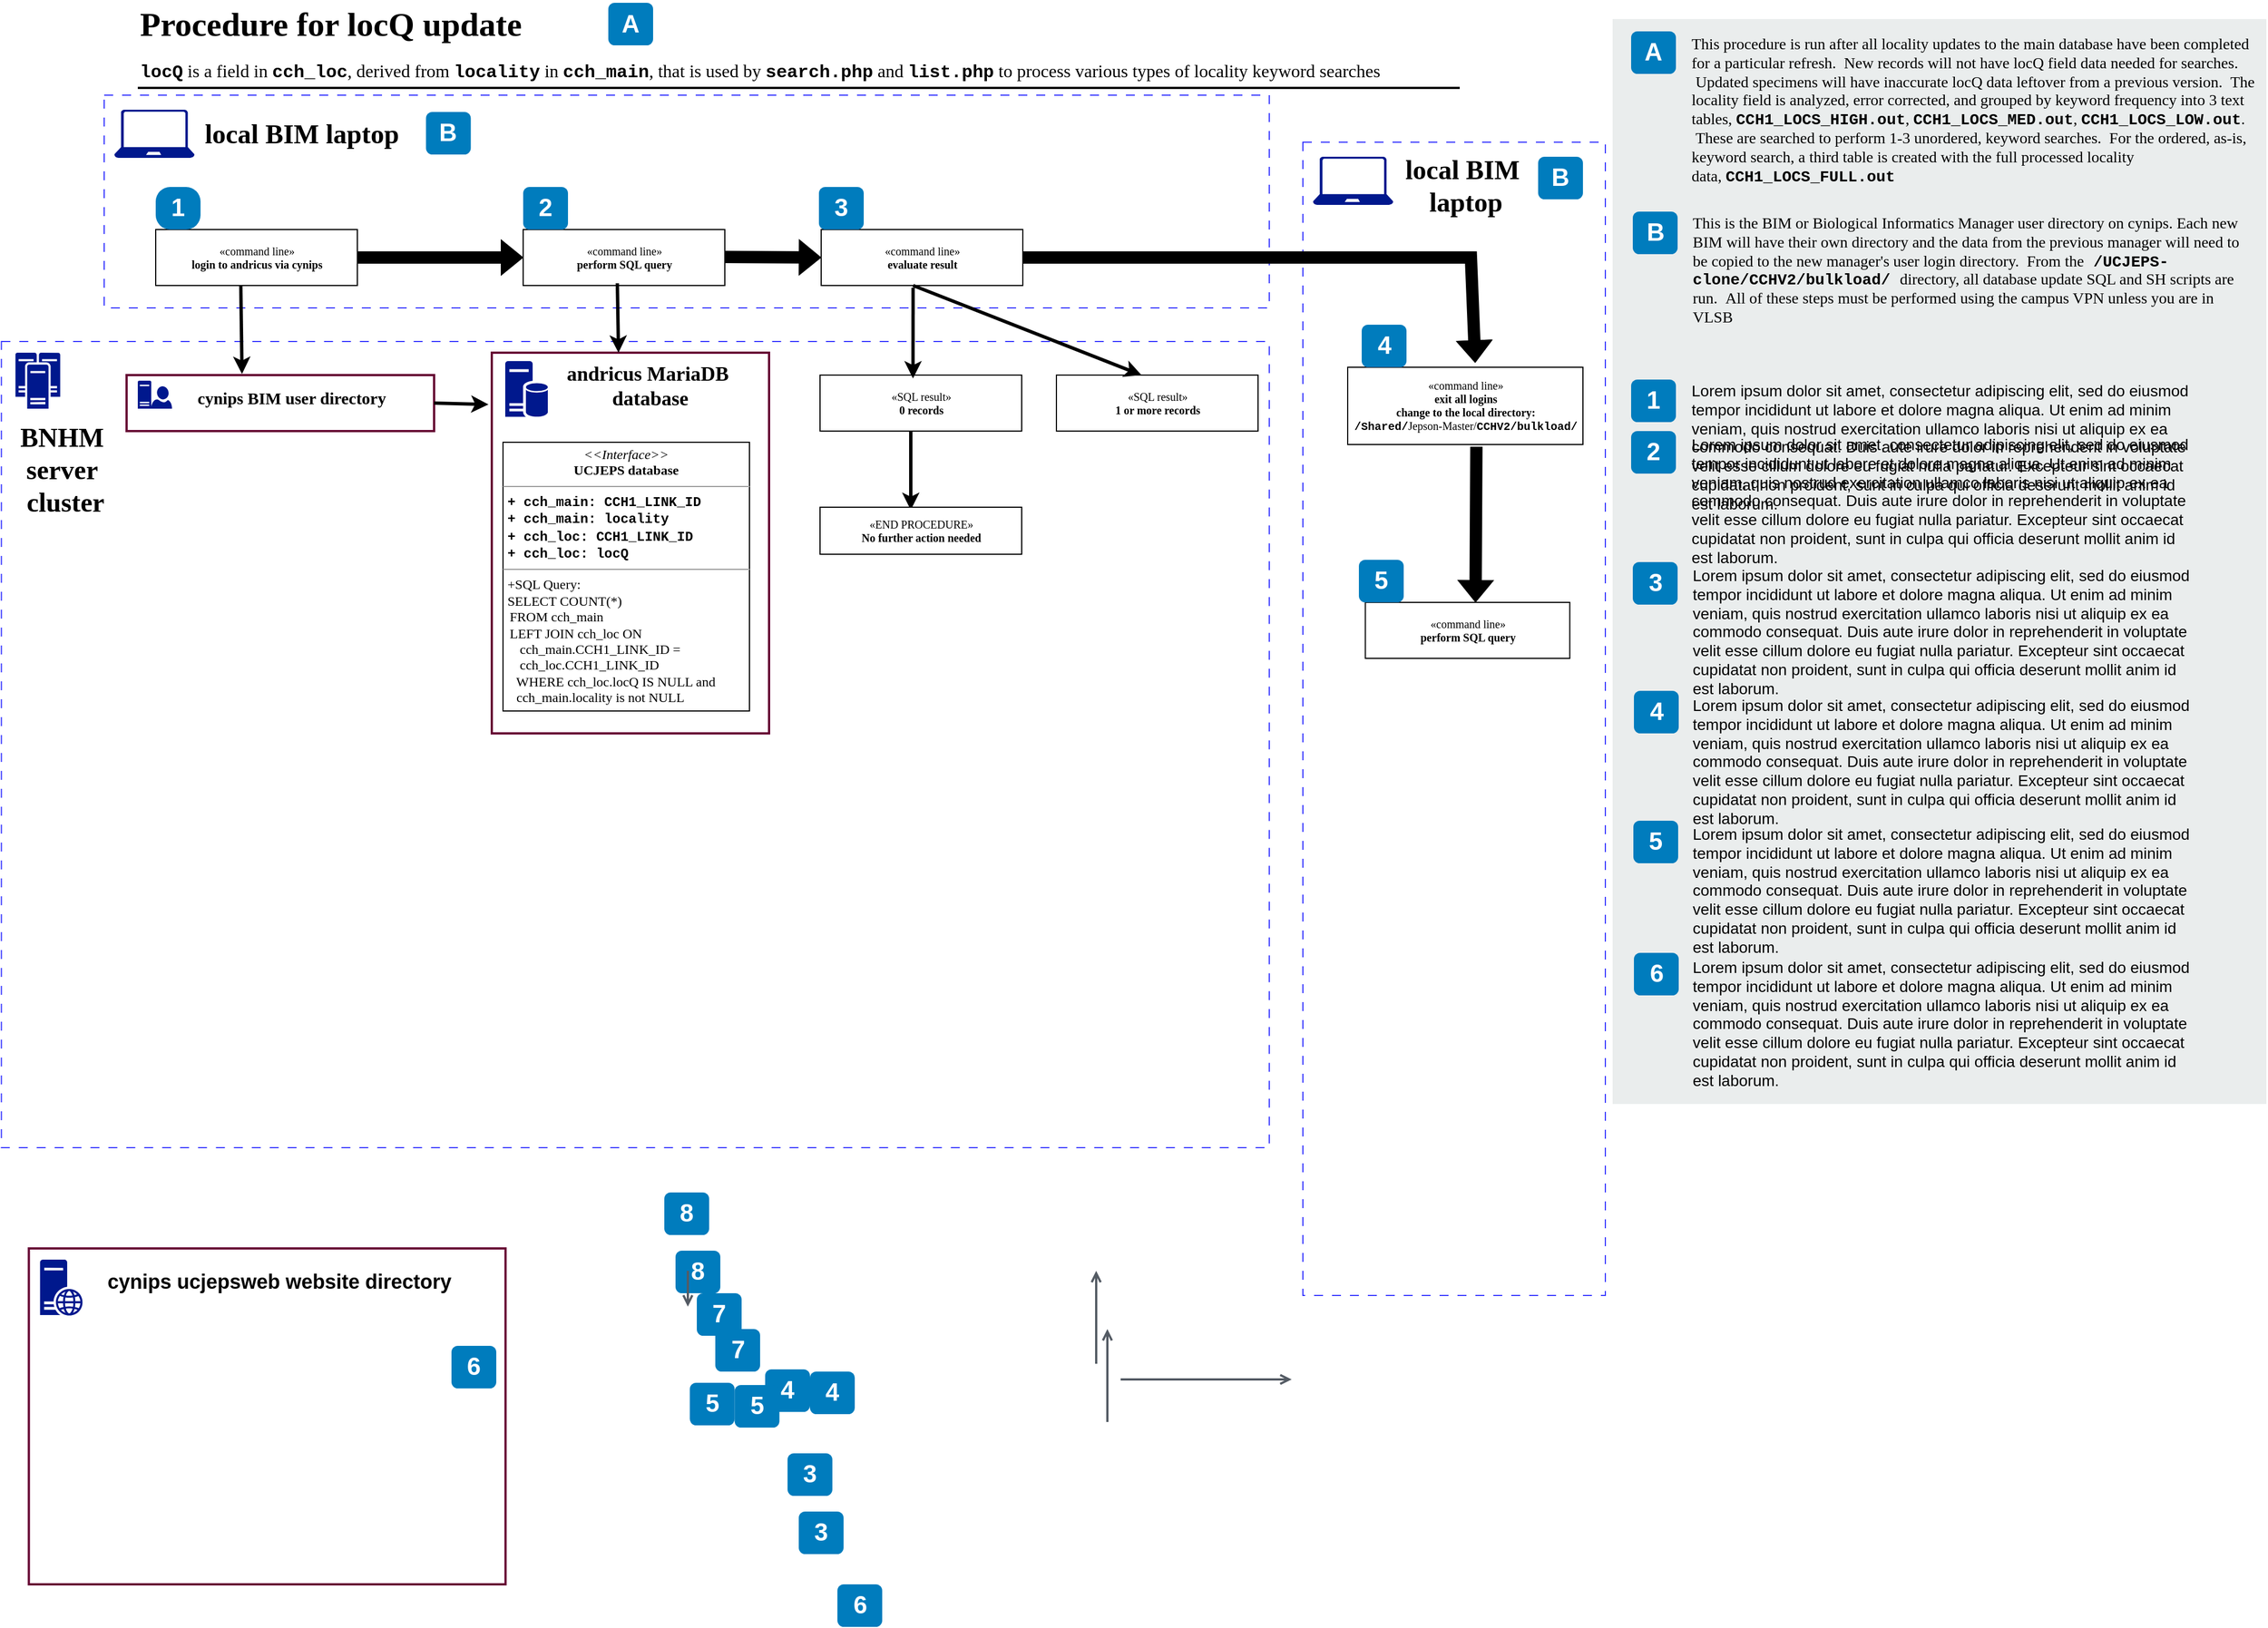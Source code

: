 <mxfile version="26.1.1">
  <diagram name="Page-1" id="34tWn5W8BB_YWIeY7pMG">
    <mxGraphModel dx="1699" dy="550" grid="1" gridSize="10" guides="1" tooltips="1" connect="1" arrows="1" fold="1" page="1" pageScale="1" pageWidth="850" pageHeight="1100" math="0" shadow="0">
      <root>
        <mxCell id="0" />
        <mxCell id="1" parent="0" />
        <mxCell id="e8SXs3Ux3NLzT9OmCRad-12" value="Procedure for locQ update" style="text;html=1;resizable=0;points=[];autosize=1;align=left;verticalAlign=top;spacingTop=-4;fontSize=30;fontStyle=1;fontFamily=Tahoma;" vertex="1" parent="1">
          <mxGeometry x="-210" y="35.5" width="390" height="40" as="geometry" />
        </mxCell>
        <mxCell id="e8SXs3Ux3NLzT9OmCRad-13" value="&lt;font face=&quot;Courier New&quot;&gt;&lt;b&gt;locQ&lt;/b&gt;&lt;/font&gt; is a field in &lt;b&gt;&lt;font face=&quot;Courier New&quot;&gt;cch_loc&lt;/font&gt;&lt;/b&gt;, derived from &lt;font face=&quot;Courier New&quot;&gt;&lt;b&gt;locality&lt;/b&gt;&lt;/font&gt; in &lt;b&gt;&lt;font face=&quot;Courier New&quot;&gt;cch&lt;font&gt;_main&lt;/font&gt;&lt;/font&gt;&lt;/b&gt;, that is used by &lt;b&gt;&lt;font face=&quot;Courier New&quot;&gt;search.php&lt;/font&gt;&lt;/b&gt;&amp;nbsp;and &lt;b&gt;&lt;font face=&quot;Courier New&quot;&gt;list.php&lt;/font&gt;&lt;/b&gt; to process various types of locality keyword searches" style="text;html=1;resizable=0;points=[];autosize=1;align=left;verticalAlign=top;spacingTop=-4;fontSize=16;fontFamily=Tahoma;" vertex="1" parent="1">
          <mxGeometry x="-210" y="85.5" width="1200" height="30" as="geometry" />
        </mxCell>
        <mxCell id="e8SXs3Ux3NLzT9OmCRad-14" value="" style="line;strokeWidth=2;html=1;fontSize=14;" vertex="1" parent="1">
          <mxGeometry x="-210" y="108.5" width="1180" height="10" as="geometry" />
        </mxCell>
        <mxCell id="e8SXs3Ux3NLzT9OmCRad-15" value="" style="rounded=0;whiteSpace=wrap;html=1;fillColor=#EAEDED;fontSize=22;fontColor=#FFFFFF;strokeColor=none;labelBackgroundColor=none;" vertex="1" parent="1">
          <mxGeometry x="1106.5" y="52" width="583.5" height="969" as="geometry" />
        </mxCell>
        <mxCell id="e8SXs3Ux3NLzT9OmCRad-17" value="A" style="rounded=1;whiteSpace=wrap;html=1;fillColor=#007CBD;strokeColor=none;fontColor=#FFFFFF;fontStyle=1;fontSize=22;labelBackgroundColor=none;" vertex="1" parent="1">
          <mxGeometry x="1123" y="63" width="40" height="38" as="geometry" />
        </mxCell>
        <mxCell id="e8SXs3Ux3NLzT9OmCRad-18" value="1" style="rounded=1;whiteSpace=wrap;html=1;fillColor=#007CBD;strokeColor=none;fontColor=#FFFFFF;fontStyle=1;fontSize=22;labelBackgroundColor=none;" vertex="1" parent="1">
          <mxGeometry x="1123" y="374" width="40" height="38" as="geometry" />
        </mxCell>
        <mxCell id="e8SXs3Ux3NLzT9OmCRad-19" value="2" style="rounded=1;whiteSpace=wrap;html=1;fillColor=#007CBD;strokeColor=none;fontColor=#FFFFFF;fontStyle=1;fontSize=22;labelBackgroundColor=none;" vertex="1" parent="1">
          <mxGeometry x="1123" y="420" width="40" height="38" as="geometry" />
        </mxCell>
        <mxCell id="e8SXs3Ux3NLzT9OmCRad-20" value="3" style="rounded=1;whiteSpace=wrap;html=1;fillColor=#007CBD;strokeColor=none;fontColor=#FFFFFF;fontStyle=1;fontSize=22;labelBackgroundColor=none;" vertex="1" parent="1">
          <mxGeometry x="1124.5" y="537" width="40" height="38" as="geometry" />
        </mxCell>
        <mxCell id="e8SXs3Ux3NLzT9OmCRad-21" value="4" style="rounded=1;whiteSpace=wrap;html=1;fillColor=#007CBD;strokeColor=none;fontColor=#FFFFFF;fontStyle=1;fontSize=22;labelBackgroundColor=none;" vertex="1" parent="1">
          <mxGeometry x="1125.5" y="652" width="40" height="38" as="geometry" />
        </mxCell>
        <mxCell id="e8SXs3Ux3NLzT9OmCRad-22" value="5" style="rounded=1;whiteSpace=wrap;html=1;fillColor=#007CBD;strokeColor=none;fontColor=#FFFFFF;fontStyle=1;fontSize=22;labelBackgroundColor=none;" vertex="1" parent="1">
          <mxGeometry x="1125" y="768" width="40" height="38" as="geometry" />
        </mxCell>
        <mxCell id="e8SXs3Ux3NLzT9OmCRad-23" value="6" style="rounded=1;whiteSpace=wrap;html=1;fillColor=#007CBD;strokeColor=none;fontColor=#FFFFFF;fontStyle=1;fontSize=22;labelBackgroundColor=none;" vertex="1" parent="1">
          <mxGeometry x="1125.5" y="886" width="40" height="38" as="geometry" />
        </mxCell>
        <mxCell id="e8SXs3Ux3NLzT9OmCRad-25" value="This procedure is run after all locality updates to the main database have been completed for a particular refresh. &amp;nbsp;New records will not have locQ field data needed for searches. &amp;nbsp;Updated specimens will have inaccurate locQ data leftover from a previous version. &amp;nbsp;The locality field is analyzed, error corrected, and grouped by keyword frequency into 3 text tables,&amp;nbsp;&lt;font face=&quot;Courier New&quot;&gt;&lt;b&gt;CCH1_LOCS_HIGH.out&lt;/b&gt;&lt;/font&gt;,&amp;nbsp;&lt;font face=&quot;Courier New&quot;&gt;&lt;b&gt;CCH1_LOCS_MED.out&lt;/b&gt;&lt;/font&gt;,&amp;nbsp;&lt;font face=&quot;Courier New&quot;&gt;&lt;b&gt;CCH1_LOCS_LOW.out&lt;/b&gt;&lt;/font&gt;. &amp;nbsp;These are searched to perform 1-3 unordered, keyword searches. &amp;nbsp;For the ordered, as-is, keyword search, a third table is created with the full processed locality data,&amp;nbsp;&lt;font face=&quot;Courier New&quot;&gt;&lt;b&gt;CCH1_LOCS_FULL.out&lt;/b&gt;&lt;/font&gt;" style="text;html=1;align=left;verticalAlign=top;spacingTop=-4;fontSize=14;labelBackgroundColor=none;whiteSpace=wrap;fontFamily=Tahoma;" vertex="1" parent="1">
          <mxGeometry x="1175" y="63.5" width="505" height="164.5" as="geometry" />
        </mxCell>
        <mxCell id="e8SXs3Ux3NLzT9OmCRad-26" value="&lt;span&gt;Lorem ipsum dolor sit amet, consectetur adipiscing elit, sed do eiusmod tempor incididunt ut labore et dolore magna aliqua. Ut enim ad minim veniam, quis nostrud exercitation ullamco laboris nisi ut aliquip ex ea commodo consequat. Duis aute irure dolor in reprehenderit in voluptate velit esse cillum dolore eu fugiat nulla pariatur. Excepteur sint occaecat cupidatat non proident, sunt in culpa qui officia deserunt mollit anim id est laborum.&lt;/span&gt;&lt;br&gt;" style="text;html=1;align=left;verticalAlign=top;spacingTop=-4;fontSize=14;labelBackgroundColor=none;whiteSpace=wrap;" vertex="1" parent="1">
          <mxGeometry x="1175" y="372.5" width="450" height="117" as="geometry" />
        </mxCell>
        <mxCell id="e8SXs3Ux3NLzT9OmCRad-27" value="&lt;span&gt;Lorem ipsum dolor sit amet, consectetur adipiscing elit, sed do eiusmod tempor incididunt ut labore et dolore magna aliqua. Ut enim ad minim veniam, quis nostrud exercitation ullamco laboris nisi ut aliquip ex ea commodo consequat. Duis aute irure dolor in reprehenderit in voluptate velit esse cillum dolore eu fugiat nulla pariatur. Excepteur sint occaecat cupidatat non proident, sunt in culpa qui officia deserunt mollit anim id est laborum.&lt;/span&gt;&lt;br&gt;" style="text;html=1;align=left;verticalAlign=top;spacingTop=-4;fontSize=14;labelBackgroundColor=none;whiteSpace=wrap;" vertex="1" parent="1">
          <mxGeometry x="1175" y="420.5" width="450" height="121" as="geometry" />
        </mxCell>
        <mxCell id="e8SXs3Ux3NLzT9OmCRad-28" value="&lt;span&gt;Lorem ipsum dolor sit amet, consectetur adipiscing elit, sed do eiusmod tempor incididunt ut labore et dolore magna aliqua. Ut enim ad minim veniam, quis nostrud exercitation ullamco laboris nisi ut aliquip ex ea commodo consequat. Duis aute irure dolor in reprehenderit in voluptate velit esse cillum dolore eu fugiat nulla pariatur. Excepteur sint occaecat cupidatat non proident, sunt in culpa qui officia deserunt mollit anim id est laborum.&lt;/span&gt;&lt;br&gt;" style="text;html=1;align=left;verticalAlign=top;spacingTop=-4;fontSize=14;labelBackgroundColor=none;whiteSpace=wrap;" vertex="1" parent="1">
          <mxGeometry x="1176" y="537.5" width="449" height="114" as="geometry" />
        </mxCell>
        <mxCell id="e8SXs3Ux3NLzT9OmCRad-29" value="&lt;span&gt;Lorem ipsum dolor sit amet, consectetur adipiscing elit, sed do eiusmod tempor incididunt ut labore et dolore magna aliqua. Ut enim ad minim veniam, quis nostrud exercitation ullamco laboris nisi ut aliquip ex ea commodo consequat. Duis aute irure dolor in reprehenderit in voluptate velit esse cillum dolore eu fugiat nulla pariatur. Excepteur sint occaecat cupidatat non proident, sunt in culpa qui officia deserunt mollit anim id est laborum.&lt;/span&gt;&lt;br&gt;" style="text;html=1;align=left;verticalAlign=top;spacingTop=-4;fontSize=14;labelBackgroundColor=none;whiteSpace=wrap;" vertex="1" parent="1">
          <mxGeometry x="1176" y="653.5" width="450" height="118" as="geometry" />
        </mxCell>
        <mxCell id="e8SXs3Ux3NLzT9OmCRad-30" value="&lt;span&gt;Lorem ipsum dolor sit amet, consectetur adipiscing elit, sed do eiusmod tempor incididunt ut labore et dolore magna aliqua. Ut enim ad minim veniam, quis nostrud exercitation ullamco laboris nisi ut aliquip ex ea commodo consequat. Duis aute irure dolor in reprehenderit in voluptate velit esse cillum dolore eu fugiat nulla pariatur. Excepteur sint occaecat cupidatat non proident, sunt in culpa qui officia deserunt mollit anim id est laborum.&lt;/span&gt;&lt;br&gt;" style="text;html=1;align=left;verticalAlign=top;spacingTop=-4;fontSize=14;labelBackgroundColor=none;whiteSpace=wrap;" vertex="1" parent="1">
          <mxGeometry x="1176" y="768.5" width="449" height="113" as="geometry" />
        </mxCell>
        <mxCell id="e8SXs3Ux3NLzT9OmCRad-31" value="&lt;span&gt;Lorem ipsum dolor sit amet, consectetur adipiscing elit, sed do eiusmod tempor incididunt ut labore et dolore magna aliqua. Ut enim ad minim veniam, quis nostrud exercitation ullamco laboris nisi ut aliquip ex ea commodo consequat. Duis aute irure dolor in reprehenderit in voluptate velit esse cillum dolore eu fugiat nulla pariatur. Excepteur sint occaecat cupidatat non proident, sunt in culpa qui officia deserunt mollit anim id est laborum.&lt;/span&gt;&lt;br&gt;" style="text;html=1;align=left;verticalAlign=top;spacingTop=-4;fontSize=14;labelBackgroundColor=none;whiteSpace=wrap;" vertex="1" parent="1">
          <mxGeometry x="1176" y="887.5" width="449" height="124" as="geometry" />
        </mxCell>
        <mxCell id="e8SXs3Ux3NLzT9OmCRad-38" value="" style="whiteSpace=wrap;html=1;dashed=1;fontColor=#AAB7B8;fontStyle=0;align=left;verticalAlign=top;strokeColor=#3333FF;fillColor=none;gradientColor=none;spacingLeft=30;container=1;pointerEvents=0;collapsible=0;recursiveResize=0;strokeWidth=1;dashPattern=8 8;fontFamily=Tahoma;" vertex="1" parent="1">
          <mxGeometry x="-331.75" y="340" width="1131.75" height="720" as="geometry" />
        </mxCell>
        <mxCell id="e8SXs3Ux3NLzT9OmCRad-41" value="" style="whiteSpace=wrap;html=1;dashed=0;fontColor=#AAB7B8;fontStyle=0;align=left;verticalAlign=top;strokeColor=#660033;fillColor=none;gradientColor=none;spacingLeft=30;container=1;pointerEvents=0;collapsible=0;recursiveResize=0;strokeWidth=2;" vertex="1" parent="e8SXs3Ux3NLzT9OmCRad-38">
          <mxGeometry x="24.5" y="810" width="425.5" height="300" as="geometry" />
        </mxCell>
        <mxCell id="e8SXs3Ux3NLzT9OmCRad-42" value="cynips ucjepsweb website directory" style="text;strokeColor=none;fillColor=none;html=1;fontSize=18;fontStyle=1;verticalAlign=middle;align=center;" vertex="1" parent="e8SXs3Ux3NLzT9OmCRad-41">
          <mxGeometry x="48" y="10" width="350" height="40" as="geometry" />
        </mxCell>
        <mxCell id="e8SXs3Ux3NLzT9OmCRad-43" value="" style="sketch=0;aspect=fixed;pointerEvents=1;shadow=0;dashed=0;html=1;strokeColor=none;labelPosition=center;verticalLabelPosition=bottom;verticalAlign=top;align=center;fillColor=#00188D;shape=mxgraph.mscae.enterprise.web_server" vertex="1" parent="e8SXs3Ux3NLzT9OmCRad-41">
          <mxGeometry x="10" y="10" width="38" height="50" as="geometry" />
        </mxCell>
        <mxCell id="e8SXs3Ux3NLzT9OmCRad-44" value="" style="whiteSpace=wrap;html=1;dashed=0;fontColor=#AAB7B8;fontStyle=0;align=left;verticalAlign=top;strokeColor=#660033;fillColor=none;gradientColor=none;spacingLeft=30;container=1;pointerEvents=0;collapsible=0;recursiveResize=0;strokeWidth=2;" vertex="1" parent="e8SXs3Ux3NLzT9OmCRad-38">
          <mxGeometry x="437.75" y="10" width="247.5" height="340" as="geometry" />
        </mxCell>
        <mxCell id="e8SXs3Ux3NLzT9OmCRad-45" value="andricus MariaDB&amp;nbsp;&lt;div&gt;database&lt;/div&gt;" style="text;strokeColor=none;fillColor=none;html=1;fontSize=18;fontStyle=1;verticalAlign=middle;align=center;fontFamily=Tahoma;" vertex="1" parent="e8SXs3Ux3NLzT9OmCRad-44">
          <mxGeometry x="61.75" y="10" width="158.25" height="40" as="geometry" />
        </mxCell>
        <mxCell id="e8SXs3Ux3NLzT9OmCRad-39" value="" style="sketch=0;aspect=fixed;pointerEvents=1;shadow=0;dashed=0;html=1;strokeColor=none;labelPosition=center;verticalLabelPosition=bottom;verticalAlign=top;align=center;fillColor=#00188D;shape=mxgraph.mscae.enterprise.database_server" vertex="1" parent="e8SXs3Ux3NLzT9OmCRad-44">
          <mxGeometry x="12" y="7.5" width="38" height="50" as="geometry" />
        </mxCell>
        <mxCell id="e8SXs3Ux3NLzT9OmCRad-54" value="&lt;p style=&quot;margin:0px;margin-top:4px;text-align:center;&quot;&gt;&lt;i&gt;&amp;lt;&amp;lt;Interface&amp;gt;&amp;gt;&lt;/i&gt;&lt;br&gt;&lt;b&gt;UCJEPS database&lt;/b&gt;&lt;/p&gt;&lt;hr size=&quot;1&quot;&gt;&lt;p style=&quot;margin:0px;margin-left:4px;&quot;&gt;&lt;font face=&quot;Courier New&quot;&gt;&lt;b&gt;+&amp;nbsp;&lt;/b&gt;&lt;/font&gt;&lt;b&gt;&lt;font face=&quot;Courier New&quot;&gt;&lt;span style=&quot;white-space: normal;&quot;&gt;cch_main&lt;/span&gt;:&lt;/font&gt;&lt;font face=&quot;Courier New&quot;&gt;&amp;nbsp;&lt;/font&gt;&lt;span style=&quot;font-family: &amp;quot;Courier New&amp;quot;; white-space: normal;&quot;&gt;CCH1_LINK_ID&lt;/span&gt;&lt;/b&gt;&lt;/p&gt;&lt;p style=&quot;margin:0px;margin-left:4px;&quot;&gt;&lt;font face=&quot;Courier New&quot;&gt;&lt;b&gt;+&amp;nbsp;&lt;span style=&quot;white-space: normal;&quot;&gt;cch_main&lt;/span&gt;: locality&lt;/b&gt;&lt;/font&gt;&lt;/p&gt;&lt;p style=&quot;margin:0px;margin-left:4px;&quot;&gt;&lt;font face=&quot;Courier New&quot;&gt;&lt;b&gt;+&amp;nbsp;&lt;span style=&quot;white-space: normal;&quot;&gt;cch_loc&lt;/span&gt;:&amp;nbsp;&lt;span style=&quot;white-space: normal;&quot;&gt;CCH1_LINK_ID&lt;/span&gt;&lt;br&gt;&lt;/b&gt;&lt;/font&gt;&lt;/p&gt;&lt;p style=&quot;margin:0px;margin-left:4px;&quot;&gt;&lt;font face=&quot;Courier New&quot;&gt;&lt;b&gt;+&lt;span style=&quot;white-space: normal;&quot;&gt;&amp;nbsp;cch_loc&lt;/span&gt;: locQ&lt;/b&gt;&lt;/font&gt;&lt;br&gt;&lt;/p&gt;&lt;hr size=&quot;1&quot;&gt;&lt;p style=&quot;margin:0px;margin-left:4px;&quot;&gt;+SQL Query:&lt;/p&gt;&lt;p style=&quot;margin:0px;margin-left:4px;&quot;&gt;&lt;span style=&quot;white-space: normal;&quot;&gt;SELECT COUNT(*)&amp;nbsp;&lt;/span&gt;&lt;/p&gt;&lt;div style=&quot;white-space: normal;&quot;&gt;&amp;nbsp; FROM cch_main&lt;/div&gt;&lt;div style=&quot;white-space: normal;&quot;&gt;&amp;nbsp; LEFT JOIN cch_loc ON&amp;nbsp;&lt;/div&gt;&lt;div style=&quot;white-space: normal;&quot;&gt;&amp;nbsp; &amp;nbsp; &amp;nbsp;cch_main.CCH1_LINK_ID =&lt;/div&gt;&lt;div style=&quot;white-space: normal;&quot;&gt;&amp;nbsp; &amp;nbsp; &amp;nbsp;cch_loc.CCH1_LINK_ID&lt;/div&gt;&lt;div style=&quot;white-space: normal;&quot;&gt;&amp;nbsp; &amp;nbsp; WHERE cch_loc.locQ IS NULL and &amp;nbsp;&lt;/div&gt;&lt;div style=&quot;white-space: normal;&quot;&gt;&amp;nbsp; &amp;nbsp; cch_main.locality is not NULL&lt;/div&gt;&lt;div&gt;&lt;br&gt;&lt;/div&gt;" style="verticalAlign=top;align=left;overflow=fill;fontSize=12;fontFamily=Tahoma;html=1;rounded=0;shadow=0;comic=0;labelBackgroundColor=none;strokeWidth=1" vertex="1" parent="e8SXs3Ux3NLzT9OmCRad-44">
          <mxGeometry x="10" y="80" width="220" height="240" as="geometry" />
        </mxCell>
        <mxCell id="e8SXs3Ux3NLzT9OmCRad-47" value="" style="whiteSpace=wrap;html=1;dashed=0;fontColor=#AAB7B8;fontStyle=0;align=left;verticalAlign=top;strokeColor=#660033;fillColor=none;gradientColor=none;spacingLeft=30;container=1;pointerEvents=0;collapsible=0;recursiveResize=0;strokeWidth=2;" vertex="1" parent="e8SXs3Ux3NLzT9OmCRad-38">
          <mxGeometry x="111.75" y="30" width="274.5" height="50" as="geometry" />
        </mxCell>
        <mxCell id="e8SXs3Ux3NLzT9OmCRad-48" value="cynips BIM user directory" style="text;strokeColor=none;fillColor=none;html=1;fontSize=15;fontStyle=1;verticalAlign=middle;align=center;fontFamily=Tahoma;" vertex="1" parent="e8SXs3Ux3NLzT9OmCRad-47">
          <mxGeometry x="40.55" width="212.5" height="40" as="geometry" />
        </mxCell>
        <mxCell id="e8SXs3Ux3NLzT9OmCRad-49" value="" style="sketch=0;aspect=fixed;pointerEvents=1;shadow=0;dashed=0;html=1;strokeColor=none;labelPosition=center;verticalLabelPosition=bottom;verticalAlign=top;align=center;fillColor=#00188D;shape=mxgraph.azure.user;fontSize=10;" vertex="1" parent="e8SXs3Ux3NLzT9OmCRad-47">
          <mxGeometry x="21.75" y="10" width="18.8" height="20" as="geometry" />
        </mxCell>
        <mxCell id="e8SXs3Ux3NLzT9OmCRad-50" value="" style="sketch=0;aspect=fixed;pointerEvents=1;shadow=0;dashed=0;html=1;strokeColor=none;labelPosition=center;verticalLabelPosition=bottom;verticalAlign=top;align=center;fillColor=#00188D;shape=mxgraph.mscae.enterprise.server_generic" vertex="1" parent="e8SXs3Ux3NLzT9OmCRad-47">
          <mxGeometry x="10" y="5" width="12" height="25" as="geometry" />
        </mxCell>
        <mxCell id="e8SXs3Ux3NLzT9OmCRad-46" value="" style="sketch=0;aspect=fixed;pointerEvents=1;shadow=0;dashed=0;html=1;strokeColor=none;labelPosition=center;verticalLabelPosition=bottom;verticalAlign=top;align=center;fillColor=#00188D;shape=mxgraph.mscae.enterprise.cluster_server" vertex="1" parent="e8SXs3Ux3NLzT9OmCRad-38">
          <mxGeometry x="12.5" y="10" width="40" height="50" as="geometry" />
        </mxCell>
        <mxCell id="e8SXs3Ux3NLzT9OmCRad-101" value="BNHM&amp;nbsp;&lt;div&gt;server&amp;nbsp;&lt;/div&gt;&lt;div&gt;cluster&lt;/div&gt;" style="text;strokeColor=none;fillColor=none;html=1;fontSize=24;fontStyle=1;verticalAlign=middle;align=center;fontFamily=Tahoma;" vertex="1" parent="e8SXs3Ux3NLzT9OmCRad-38">
          <mxGeometry x="12.5" y="60" width="87.5" height="110" as="geometry" />
        </mxCell>
        <mxCell id="e8SXs3Ux3NLzT9OmCRad-111" value="" style="endArrow=classic;html=1;rounded=0;exitX=1;exitY=0.5;exitDx=0;exitDy=0;strokeWidth=3;entryX=-0.012;entryY=0.136;entryDx=0;entryDy=0;entryPerimeter=0;" edge="1" parent="e8SXs3Ux3NLzT9OmCRad-38" source="e8SXs3Ux3NLzT9OmCRad-47" target="e8SXs3Ux3NLzT9OmCRad-44">
          <mxGeometry width="50" height="50" relative="1" as="geometry">
            <mxPoint x="217.75" y="-26" as="sourcePoint" />
            <mxPoint x="224.75" y="19" as="targetPoint" />
          </mxGeometry>
        </mxCell>
        <mxCell id="e8SXs3Ux3NLzT9OmCRad-116" value="«SQL result»&lt;br&gt;&lt;b&gt;0 records&lt;/b&gt;" style="html=1;rounded=0;shadow=0;comic=0;labelBackgroundColor=none;strokeWidth=1;fontFamily=Tahoma;fontSize=10;align=center;" vertex="1" parent="e8SXs3Ux3NLzT9OmCRad-38">
          <mxGeometry x="730.75" y="30" width="180" height="50" as="geometry" />
        </mxCell>
        <mxCell id="e8SXs3Ux3NLzT9OmCRad-117" value="«SQL result»&lt;br&gt;&lt;b&gt;1 or more records&lt;/b&gt;" style="html=1;rounded=0;shadow=0;comic=0;labelBackgroundColor=none;strokeWidth=1;fontFamily=Tahoma;fontSize=10;align=center;" vertex="1" parent="e8SXs3Ux3NLzT9OmCRad-38">
          <mxGeometry x="941.75" y="30" width="180" height="50" as="geometry" />
        </mxCell>
        <mxCell id="e8SXs3Ux3NLzT9OmCRad-124" value="" style="endArrow=classic;html=1;rounded=0;exitX=0.456;exitY=1.04;exitDx=0;exitDy=0;exitPerimeter=0;entryX=0.461;entryY=0.06;entryDx=0;entryDy=0;entryPerimeter=0;strokeWidth=3;" edge="1" parent="e8SXs3Ux3NLzT9OmCRad-38">
          <mxGeometry width="50" height="50" relative="1" as="geometry">
            <mxPoint x="811.75" y="79.5" as="sourcePoint" />
            <mxPoint x="811.75" y="150.5" as="targetPoint" />
          </mxGeometry>
        </mxCell>
        <mxCell id="e8SXs3Ux3NLzT9OmCRad-125" value="«END PROCEDURE»&lt;div&gt;&lt;b&gt;No further action needed&lt;/b&gt;&lt;/div&gt;" style="html=1;rounded=0;shadow=0;comic=0;labelBackgroundColor=none;strokeWidth=1;fontFamily=Tahoma;fontSize=10;align=center;" vertex="1" parent="e8SXs3Ux3NLzT9OmCRad-38">
          <mxGeometry x="730.75" y="148" width="180" height="42" as="geometry" />
        </mxCell>
        <mxCell id="e8SXs3Ux3NLzT9OmCRad-51" value="" style="whiteSpace=wrap;html=1;dashed=1;fontColor=#AAB7B8;fontStyle=0;align=left;verticalAlign=top;strokeColor=#3333FF;fillColor=none;gradientColor=none;spacingLeft=30;container=1;pointerEvents=0;collapsible=0;recursiveResize=0;strokeWidth=1;dashPattern=8 8;" vertex="1" parent="1">
          <mxGeometry x="-240" y="120" width="1040" height="190" as="geometry" />
        </mxCell>
        <mxCell id="e8SXs3Ux3NLzT9OmCRad-52" value="local BIM laptop" style="text;strokeColor=none;fillColor=none;html=1;fontSize=24;fontStyle=1;verticalAlign=middle;align=center;fontFamily=Tahoma;" vertex="1" parent="e8SXs3Ux3NLzT9OmCRad-51">
          <mxGeometry x="52.5" y="15" width="247.5" height="40" as="geometry" />
        </mxCell>
        <mxCell id="e8SXs3Ux3NLzT9OmCRad-53" value="" style="sketch=0;aspect=fixed;pointerEvents=1;shadow=0;dashed=0;html=1;strokeColor=none;labelPosition=center;verticalLabelPosition=bottom;verticalAlign=top;align=center;fillColor=#00188D;shape=mxgraph.azure.laptop" vertex="1" parent="e8SXs3Ux3NLzT9OmCRad-51">
          <mxGeometry x="9" y="13" width="71.67" height="43" as="geometry" />
        </mxCell>
        <mxCell id="e8SXs3Ux3NLzT9OmCRad-61" value="B" style="rounded=1;whiteSpace=wrap;html=1;fillColor=#007CBD;strokeColor=none;fontColor=#FFFFFF;fontStyle=1;fontSize=22;labelBackgroundColor=none;" vertex="1" parent="e8SXs3Ux3NLzT9OmCRad-51">
          <mxGeometry x="287.25" y="15" width="40" height="38" as="geometry" />
        </mxCell>
        <mxCell id="e8SXs3Ux3NLzT9OmCRad-96" value="«command line»&lt;br&gt;&lt;b&gt;login to andricus via cynips&lt;/b&gt;" style="html=1;rounded=0;shadow=0;comic=0;labelBackgroundColor=none;strokeWidth=1;fontFamily=Verdana;fontSize=10;align=center;" vertex="1" parent="e8SXs3Ux3NLzT9OmCRad-51">
          <mxGeometry x="46" y="120" width="180" height="50" as="geometry" />
        </mxCell>
        <mxCell id="e8SXs3Ux3NLzT9OmCRad-100" value="«command line»&lt;br&gt;&lt;b&gt;perform SQL query&lt;/b&gt;" style="html=1;rounded=0;shadow=0;comic=0;labelBackgroundColor=none;strokeWidth=1;fontFamily=Tahoma;fontSize=10;align=center;" vertex="1" parent="e8SXs3Ux3NLzT9OmCRad-51">
          <mxGeometry x="374" y="120" width="180" height="50" as="geometry" />
        </mxCell>
        <mxCell id="e8SXs3Ux3NLzT9OmCRad-105" value="" style="shape=flexArrow;endArrow=classic;html=1;rounded=0;labelBackgroundColor=#000000;fillColor=#000000;exitX=1;exitY=0.5;exitDx=0;exitDy=0;entryX=0;entryY=0.5;entryDx=0;entryDy=0;" edge="1" parent="e8SXs3Ux3NLzT9OmCRad-51" source="e8SXs3Ux3NLzT9OmCRad-96" target="e8SXs3Ux3NLzT9OmCRad-100">
          <mxGeometry width="50" height="50" relative="1" as="geometry">
            <mxPoint x="234.25" y="196" as="sourcePoint" />
            <mxPoint x="284.25" y="146" as="targetPoint" />
          </mxGeometry>
        </mxCell>
        <mxCell id="e8SXs3Ux3NLzT9OmCRad-108" value="1" style="rounded=1;whiteSpace=wrap;html=1;fillColor=#007CBD;strokeColor=none;fontColor=#FFFFFF;fontStyle=1;fontSize=22;arcSize=34;" vertex="1" parent="e8SXs3Ux3NLzT9OmCRad-51">
          <mxGeometry x="46" y="82" width="40" height="38" as="geometry" />
        </mxCell>
        <mxCell id="e8SXs3Ux3NLzT9OmCRad-113" value="2" style="rounded=1;whiteSpace=wrap;html=1;fillColor=#007CBD;strokeColor=none;fontColor=#FFFFFF;fontStyle=1;fontSize=22;" vertex="1" parent="e8SXs3Ux3NLzT9OmCRad-51">
          <mxGeometry x="374" y="82" width="40" height="38" as="geometry" />
        </mxCell>
        <mxCell id="e8SXs3Ux3NLzT9OmCRad-121" value="" style="edgeStyle=orthogonalEdgeStyle;rounded=0;orthogonalLoop=1;jettySize=auto;html=1;" edge="1" parent="e8SXs3Ux3NLzT9OmCRad-51" source="e8SXs3Ux3NLzT9OmCRad-118" target="e8SXs3Ux3NLzT9OmCRad-100">
          <mxGeometry relative="1" as="geometry" />
        </mxCell>
        <mxCell id="e8SXs3Ux3NLzT9OmCRad-118" value="«command line»&lt;br&gt;&lt;b&gt;evaluate result&lt;/b&gt;" style="html=1;rounded=0;shadow=0;comic=0;labelBackgroundColor=none;strokeWidth=1;fontFamily=Tahoma;fontSize=10;align=center;" vertex="1" parent="e8SXs3Ux3NLzT9OmCRad-51">
          <mxGeometry x="640" y="120" width="180" height="50" as="geometry" />
        </mxCell>
        <mxCell id="e8SXs3Ux3NLzT9OmCRad-119" value="3" style="rounded=1;whiteSpace=wrap;html=1;fillColor=#007CBD;strokeColor=none;fontColor=#FFFFFF;fontStyle=1;fontSize=22;" vertex="1" parent="e8SXs3Ux3NLzT9OmCRad-51">
          <mxGeometry x="638" y="82" width="40" height="38" as="geometry" />
        </mxCell>
        <mxCell id="e8SXs3Ux3NLzT9OmCRad-120" value="" style="shape=flexArrow;endArrow=classic;html=1;rounded=0;labelBackgroundColor=#000000;fillColor=#000000;exitX=1;exitY=0.5;exitDx=0;exitDy=0;entryX=0;entryY=0.5;entryDx=0;entryDy=0;" edge="1" parent="e8SXs3Ux3NLzT9OmCRad-51" target="e8SXs3Ux3NLzT9OmCRad-118">
          <mxGeometry width="50" height="50" relative="1" as="geometry">
            <mxPoint x="554" y="144.5" as="sourcePoint" />
            <mxPoint x="702" y="144.5" as="targetPoint" />
          </mxGeometry>
        </mxCell>
        <mxCell id="e8SXs3Ux3NLzT9OmCRad-89" value="7" style="rounded=1;whiteSpace=wrap;html=1;fillColor=#007CBD;strokeColor=none;fontColor=#FFFFFF;fontStyle=1;fontSize=22;" vertex="1" parent="1">
          <mxGeometry x="289" y="1190" width="40" height="38" as="geometry" />
        </mxCell>
        <mxCell id="e8SXs3Ux3NLzT9OmCRad-91" value="8" style="rounded=1;whiteSpace=wrap;html=1;fillColor=#007CBD;strokeColor=none;fontColor=#FFFFFF;fontStyle=1;fontSize=22;" vertex="1" parent="1">
          <mxGeometry x="260" y="1100" width="40" height="38" as="geometry" />
        </mxCell>
        <mxCell id="e8SXs3Ux3NLzT9OmCRad-94" value="8" style="rounded=1;whiteSpace=wrap;html=1;fillColor=#007CBD;strokeColor=none;fontColor=#FFFFFF;fontStyle=1;fontSize=22;" vertex="1" parent="1">
          <mxGeometry x="270" y="1152" width="40" height="38" as="geometry" />
        </mxCell>
        <mxCell id="e8SXs3Ux3NLzT9OmCRad-95" value="7" style="rounded=1;whiteSpace=wrap;html=1;fillColor=#007CBD;strokeColor=none;fontColor=#FFFFFF;fontStyle=1;fontSize=22;" vertex="1" parent="1">
          <mxGeometry x="305.5" y="1222" width="40" height="38" as="geometry" />
        </mxCell>
        <mxCell id="e8SXs3Ux3NLzT9OmCRad-64" style="edgeStyle=orthogonalEdgeStyle;rounded=0;orthogonalLoop=1;jettySize=auto;html=1;strokeColor=#545B64;strokeWidth=2;endFill=0;endArrow=open;startArrow=none;" edge="1" parent="1">
          <mxGeometry relative="1" as="geometry">
            <mxPoint x="281" y="1170" as="sourcePoint" />
            <mxPoint x="281" y="1202" as="targetPoint" />
          </mxGeometry>
        </mxCell>
        <mxCell id="e8SXs3Ux3NLzT9OmCRad-70" value="5" style="rounded=1;whiteSpace=wrap;html=1;fillColor=#007CBD;strokeColor=none;fontColor=#FFFFFF;fontStyle=1;fontSize=22;" vertex="1" parent="1">
          <mxGeometry x="282.75" y="1270" width="40" height="38" as="geometry" />
        </mxCell>
        <mxCell id="e8SXs3Ux3NLzT9OmCRad-71" value="4" style="rounded=1;whiteSpace=wrap;html=1;fillColor=#007CBD;strokeColor=none;fontColor=#FFFFFF;fontStyle=1;fontSize=22;" vertex="1" parent="1">
          <mxGeometry x="350" y="1258" width="40" height="38" as="geometry" />
        </mxCell>
        <mxCell id="e8SXs3Ux3NLzT9OmCRad-90" value="6" style="rounded=1;whiteSpace=wrap;html=1;fillColor=#007CBD;strokeColor=none;fontColor=#FFFFFF;fontStyle=1;fontSize=22;" vertex="1" parent="1">
          <mxGeometry x="70" y="1237" width="40" height="38" as="geometry" />
        </mxCell>
        <mxCell id="e8SXs3Ux3NLzT9OmCRad-83" value="5" style="rounded=1;whiteSpace=wrap;html=1;fillColor=#007CBD;strokeColor=none;fontColor=#FFFFFF;fontStyle=1;fontSize=22;" vertex="1" parent="1">
          <mxGeometry x="322.75" y="1272" width="40" height="38" as="geometry" />
        </mxCell>
        <mxCell id="e8SXs3Ux3NLzT9OmCRad-84" value="4" style="rounded=1;whiteSpace=wrap;html=1;fillColor=#007CBD;strokeColor=none;fontColor=#FFFFFF;fontStyle=1;fontSize=22;" vertex="1" parent="1">
          <mxGeometry x="390" y="1260" width="40" height="38" as="geometry" />
        </mxCell>
        <mxCell id="e8SXs3Ux3NLzT9OmCRad-93" value="6" style="rounded=1;whiteSpace=wrap;html=1;fillColor=#007CBD;strokeColor=none;fontColor=#FFFFFF;fontStyle=1;fontSize=22;" vertex="1" parent="1">
          <mxGeometry x="414.5" y="1450" width="40" height="38" as="geometry" />
        </mxCell>
        <mxCell id="e8SXs3Ux3NLzT9OmCRad-79" value="3" style="rounded=1;whiteSpace=wrap;html=1;fillColor=#007CBD;strokeColor=none;fontColor=#FFFFFF;fontStyle=1;fontSize=22;" vertex="1" parent="1">
          <mxGeometry x="380" y="1385" width="40" height="38" as="geometry" />
        </mxCell>
        <mxCell id="e8SXs3Ux3NLzT9OmCRad-66" value="3" style="rounded=1;whiteSpace=wrap;html=1;fillColor=#007CBD;strokeColor=none;fontColor=#FFFFFF;fontStyle=1;fontSize=22;" vertex="1" parent="1">
          <mxGeometry x="370" y="1333" width="40" height="38" as="geometry" />
        </mxCell>
        <mxCell id="e8SXs3Ux3NLzT9OmCRad-76" style="edgeStyle=orthogonalEdgeStyle;rounded=0;orthogonalLoop=1;jettySize=auto;html=1;strokeColor=#545B64;strokeWidth=2;endFill=0;endArrow=open;startArrow=none;" edge="1" parent="1">
          <mxGeometry relative="1" as="geometry">
            <mxPoint x="655.5" y="1305" as="sourcePoint" />
            <mxPoint x="655.5" y="1222" as="targetPoint" />
          </mxGeometry>
        </mxCell>
        <mxCell id="e8SXs3Ux3NLzT9OmCRad-65" style="edgeStyle=orthogonalEdgeStyle;rounded=0;orthogonalLoop=1;jettySize=auto;html=1;strokeColor=#545B64;strokeWidth=2;endFill=0;endArrow=open;startArrow=none;" edge="1" parent="1">
          <mxGeometry relative="1" as="geometry">
            <mxPoint x="667.305" y="1267" as="sourcePoint" />
            <mxPoint x="820" y="1267" as="targetPoint" />
          </mxGeometry>
        </mxCell>
        <mxCell id="e8SXs3Ux3NLzT9OmCRad-63" style="edgeStyle=orthogonalEdgeStyle;rounded=0;orthogonalLoop=1;jettySize=auto;html=1;strokeColor=#545B64;strokeWidth=2;endFill=0;endArrow=open;startArrow=none;" edge="1" parent="1">
          <mxGeometry relative="1" as="geometry">
            <mxPoint x="645.5" y="1253" as="sourcePoint" />
            <mxPoint x="645.5" y="1170" as="targetPoint" />
          </mxGeometry>
        </mxCell>
        <mxCell id="e8SXs3Ux3NLzT9OmCRad-106" value="" style="endArrow=classic;html=1;rounded=0;entryX=0.294;entryY=-0.025;entryDx=0;entryDy=0;entryPerimeter=0;strokeWidth=3;exitX=0.422;exitY=1;exitDx=0;exitDy=0;exitPerimeter=0;" edge="1" parent="1" source="e8SXs3Ux3NLzT9OmCRad-96" target="e8SXs3Ux3NLzT9OmCRad-48">
          <mxGeometry width="50" height="50" relative="1" as="geometry">
            <mxPoint y="400" as="sourcePoint" />
            <mxPoint x="50" y="350" as="targetPoint" />
          </mxGeometry>
        </mxCell>
        <mxCell id="e8SXs3Ux3NLzT9OmCRad-110" value="" style="endArrow=classic;html=1;rounded=0;exitX=0.467;exitY=0.96;exitDx=0;exitDy=0;exitPerimeter=0;entryX=0.457;entryY=0;entryDx=0;entryDy=0;entryPerimeter=0;strokeWidth=3;" edge="1" parent="1" source="e8SXs3Ux3NLzT9OmCRad-100" target="e8SXs3Ux3NLzT9OmCRad-44">
          <mxGeometry width="50" height="50" relative="1" as="geometry">
            <mxPoint x="164" y="304" as="sourcePoint" />
            <mxPoint x="171" y="349" as="targetPoint" />
          </mxGeometry>
        </mxCell>
        <mxCell id="e8SXs3Ux3NLzT9OmCRad-122" value="" style="endArrow=classic;html=1;rounded=0;exitX=0.456;exitY=1.04;exitDx=0;exitDy=0;exitPerimeter=0;entryX=0.461;entryY=0.06;entryDx=0;entryDy=0;entryPerimeter=0;strokeWidth=3;" edge="1" parent="1" source="e8SXs3Ux3NLzT9OmCRad-118" target="e8SXs3Ux3NLzT9OmCRad-116">
          <mxGeometry width="50" height="50" relative="1" as="geometry">
            <mxPoint x="228" y="298" as="sourcePoint" />
            <mxPoint x="229" y="350" as="targetPoint" />
          </mxGeometry>
        </mxCell>
        <mxCell id="e8SXs3Ux3NLzT9OmCRad-123" value="" style="endArrow=classic;html=1;rounded=0;exitX=0.456;exitY=1;exitDx=0;exitDy=0;exitPerimeter=0;entryX=0.422;entryY=0;entryDx=0;entryDy=0;entryPerimeter=0;strokeWidth=3;" edge="1" parent="1" source="e8SXs3Ux3NLzT9OmCRad-118" target="e8SXs3Ux3NLzT9OmCRad-117">
          <mxGeometry width="50" height="50" relative="1" as="geometry">
            <mxPoint x="492" y="302" as="sourcePoint" />
            <mxPoint x="492" y="373" as="targetPoint" />
          </mxGeometry>
        </mxCell>
        <mxCell id="e8SXs3Ux3NLzT9OmCRad-126" value="" style="whiteSpace=wrap;html=1;dashed=1;fontColor=#AAB7B8;fontStyle=0;align=left;verticalAlign=top;strokeColor=#3333FF;fillColor=none;gradientColor=none;spacingLeft=30;container=1;pointerEvents=0;collapsible=0;recursiveResize=0;strokeWidth=1;dashPattern=8 8;" vertex="1" parent="1">
          <mxGeometry x="830" y="162" width="270" height="1030" as="geometry" />
        </mxCell>
        <mxCell id="e8SXs3Ux3NLzT9OmCRad-127" value="local BIM&amp;nbsp;&lt;div&gt;laptop&lt;/div&gt;" style="text;strokeColor=none;fillColor=none;html=1;fontSize=24;fontStyle=1;verticalAlign=middle;align=center;fontFamily=Tahoma;" vertex="1" parent="e8SXs3Ux3NLzT9OmCRad-126">
          <mxGeometry x="80" y="6" width="130" height="65" as="geometry" />
        </mxCell>
        <mxCell id="e8SXs3Ux3NLzT9OmCRad-128" value="" style="sketch=0;aspect=fixed;pointerEvents=1;shadow=0;dashed=0;html=1;strokeColor=none;labelPosition=center;verticalLabelPosition=bottom;verticalAlign=top;align=center;fillColor=#00188D;shape=mxgraph.azure.laptop" vertex="1" parent="e8SXs3Ux3NLzT9OmCRad-126">
          <mxGeometry x="9" y="13" width="71.67" height="43" as="geometry" />
        </mxCell>
        <mxCell id="e8SXs3Ux3NLzT9OmCRad-129" value="B" style="rounded=1;whiteSpace=wrap;html=1;fillColor=#007CBD;strokeColor=none;fontColor=#FFFFFF;fontStyle=1;fontSize=22;labelBackgroundColor=none;" vertex="1" parent="e8SXs3Ux3NLzT9OmCRad-126">
          <mxGeometry x="210" y="13" width="40" height="38" as="geometry" />
        </mxCell>
        <mxCell id="e8SXs3Ux3NLzT9OmCRad-130" value="«command line»&lt;br&gt;&lt;b&gt;exit all logins&lt;/b&gt;&lt;div&gt;&lt;b&gt;change to the local directory:&lt;/b&gt;&lt;/div&gt;&lt;div&gt;&lt;font face=&quot;Courier New&quot;&gt;&lt;b&gt;/Shared/&lt;/b&gt;&lt;/font&gt;Jepson-Master/&lt;b style=&quot;font-family: &amp;quot;Courier New&amp;quot;;&quot;&gt;CCHV2/bulkload/&lt;/b&gt;&lt;/div&gt;" style="html=1;rounded=0;shadow=0;comic=0;labelBackgroundColor=none;strokeWidth=1;fontFamily=Tahoma;fontSize=10;align=center;" vertex="1" parent="e8SXs3Ux3NLzT9OmCRad-126">
          <mxGeometry x="40" y="201" width="210" height="69" as="geometry" />
        </mxCell>
        <mxCell id="e8SXs3Ux3NLzT9OmCRad-131" value="«command line»&lt;br&gt;&lt;b&gt;perform SQL query&lt;/b&gt;" style="html=1;rounded=0;shadow=0;comic=0;labelBackgroundColor=none;strokeWidth=1;fontFamily=Tahoma;fontSize=10;align=center;" vertex="1" parent="e8SXs3Ux3NLzT9OmCRad-126">
          <mxGeometry x="55.75" y="411" width="182.5" height="50" as="geometry" />
        </mxCell>
        <mxCell id="e8SXs3Ux3NLzT9OmCRad-132" value="" style="shape=flexArrow;endArrow=classic;html=1;rounded=0;labelBackgroundColor=#000000;fillColor=#000000;exitX=0.547;exitY=1.029;exitDx=0;exitDy=0;exitPerimeter=0;entryX=0.539;entryY=0;entryDx=0;entryDy=0;entryPerimeter=0;" edge="1" parent="e8SXs3Ux3NLzT9OmCRad-126" source="e8SXs3Ux3NLzT9OmCRad-130" target="e8SXs3Ux3NLzT9OmCRad-131">
          <mxGeometry width="50" height="50" relative="1" as="geometry">
            <mxPoint x="234.25" y="267" as="sourcePoint" />
            <mxPoint x="151" y="408" as="targetPoint" />
          </mxGeometry>
        </mxCell>
        <mxCell id="e8SXs3Ux3NLzT9OmCRad-134" value="5" style="rounded=1;whiteSpace=wrap;html=1;fillColor=#007CBD;strokeColor=none;fontColor=#FFFFFF;fontStyle=1;fontSize=22;" vertex="1" parent="e8SXs3Ux3NLzT9OmCRad-126">
          <mxGeometry x="50.0" y="373" width="40" height="38" as="geometry" />
        </mxCell>
        <mxCell id="e8SXs3Ux3NLzT9OmCRad-142" value="4" style="rounded=1;whiteSpace=wrap;html=1;fillColor=#007CBD;strokeColor=none;fontColor=#FFFFFF;fontStyle=1;fontSize=22;" vertex="1" parent="e8SXs3Ux3NLzT9OmCRad-126">
          <mxGeometry x="52.5" y="163" width="40" height="38" as="geometry" />
        </mxCell>
        <mxCell id="e8SXs3Ux3NLzT9OmCRad-139" value="" style="shape=flexArrow;endArrow=classic;html=1;rounded=0;labelBackgroundColor=#000000;fillColor=#000000;exitX=1;exitY=0.5;exitDx=0;exitDy=0;entryX=0.542;entryY=-0.06;entryDx=0;entryDy=0;entryPerimeter=0;" edge="1" parent="1" source="e8SXs3Ux3NLzT9OmCRad-118" target="e8SXs3Ux3NLzT9OmCRad-130">
          <mxGeometry width="50" height="50" relative="1" as="geometry">
            <mxPoint x="590" y="264.5" as="sourcePoint" />
            <mxPoint x="676" y="265" as="targetPoint" />
            <Array as="points">
              <mxPoint x="980" y="265" />
            </Array>
          </mxGeometry>
        </mxCell>
        <mxCell id="e8SXs3Ux3NLzT9OmCRad-143" value="A" style="rounded=1;whiteSpace=wrap;html=1;fillColor=#007CBD;strokeColor=none;fontColor=#FFFFFF;fontStyle=1;fontSize=22;labelBackgroundColor=none;" vertex="1" parent="1">
          <mxGeometry x="210" y="37.5" width="40" height="38" as="geometry" />
        </mxCell>
        <mxCell id="e8SXs3Ux3NLzT9OmCRad-144" value="B" style="rounded=1;whiteSpace=wrap;html=1;fillColor=#007CBD;strokeColor=none;fontColor=#FFFFFF;fontStyle=1;fontSize=22;labelBackgroundColor=none;" vertex="1" parent="1">
          <mxGeometry x="1124.5" y="224" width="40" height="38" as="geometry" />
        </mxCell>
        <mxCell id="e8SXs3Ux3NLzT9OmCRad-145" value="This is the BIM or Biological Informatics Manager user directory on cynips. Each new BIM will have their own directory and the data from the previous manager will need to be copied to the new manager&#39;s user login directory. &amp;nbsp;From the&lt;font face=&quot;Courier New&quot;&gt;&lt;b&gt; /UCJEPS-clone/CCHV2/bulkload/ &lt;/b&gt;&lt;/font&gt;directory, all database update SQL and SH scripts are run. &amp;nbsp;All of these steps must be performed using the campus VPN unless you are in VLSB" style="text;html=1;align=left;verticalAlign=top;spacingTop=-4;fontSize=14;labelBackgroundColor=none;whiteSpace=wrap;fontFamily=Tahoma;" vertex="1" parent="1">
          <mxGeometry x="1176" y="223.5" width="504" height="106.5" as="geometry" />
        </mxCell>
      </root>
    </mxGraphModel>
  </diagram>
</mxfile>
